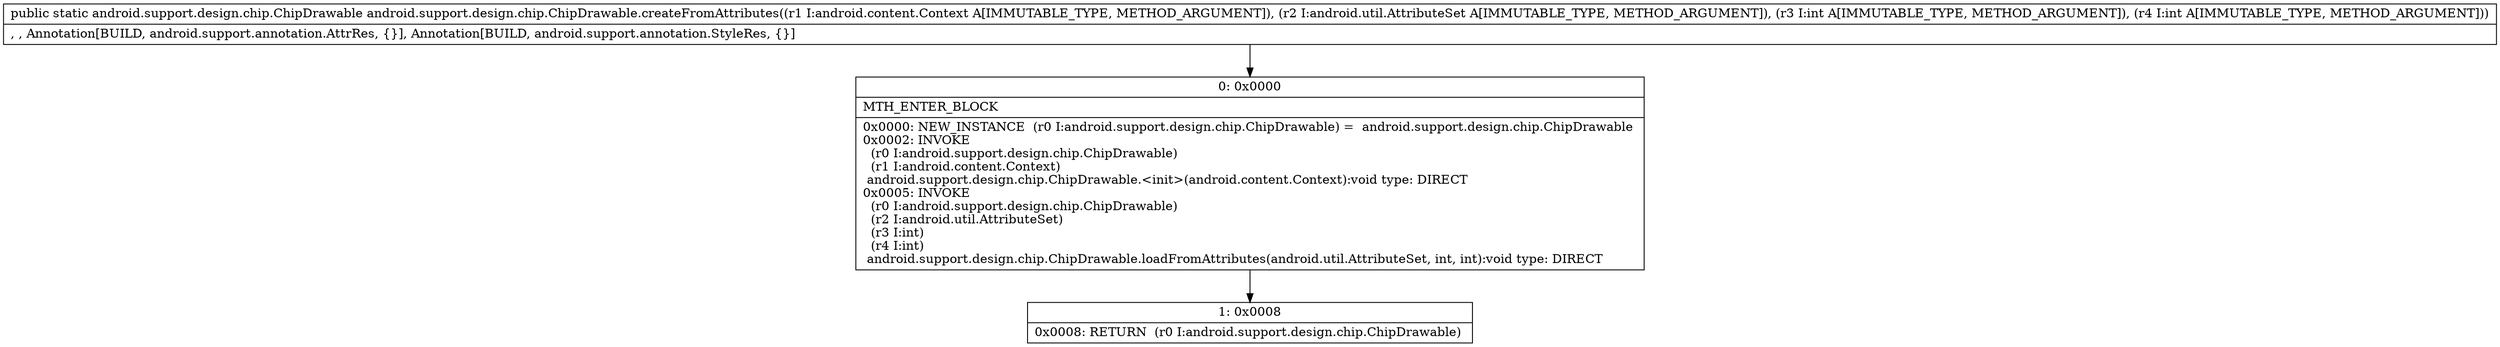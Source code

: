 digraph "CFG forandroid.support.design.chip.ChipDrawable.createFromAttributes(Landroid\/content\/Context;Landroid\/util\/AttributeSet;II)Landroid\/support\/design\/chip\/ChipDrawable;" {
Node_0 [shape=record,label="{0\:\ 0x0000|MTH_ENTER_BLOCK\l|0x0000: NEW_INSTANCE  (r0 I:android.support.design.chip.ChipDrawable) =  android.support.design.chip.ChipDrawable \l0x0002: INVOKE  \l  (r0 I:android.support.design.chip.ChipDrawable)\l  (r1 I:android.content.Context)\l android.support.design.chip.ChipDrawable.\<init\>(android.content.Context):void type: DIRECT \l0x0005: INVOKE  \l  (r0 I:android.support.design.chip.ChipDrawable)\l  (r2 I:android.util.AttributeSet)\l  (r3 I:int)\l  (r4 I:int)\l android.support.design.chip.ChipDrawable.loadFromAttributes(android.util.AttributeSet, int, int):void type: DIRECT \l}"];
Node_1 [shape=record,label="{1\:\ 0x0008|0x0008: RETURN  (r0 I:android.support.design.chip.ChipDrawable) \l}"];
MethodNode[shape=record,label="{public static android.support.design.chip.ChipDrawable android.support.design.chip.ChipDrawable.createFromAttributes((r1 I:android.content.Context A[IMMUTABLE_TYPE, METHOD_ARGUMENT]), (r2 I:android.util.AttributeSet A[IMMUTABLE_TYPE, METHOD_ARGUMENT]), (r3 I:int A[IMMUTABLE_TYPE, METHOD_ARGUMENT]), (r4 I:int A[IMMUTABLE_TYPE, METHOD_ARGUMENT]))  | , , Annotation[BUILD, android.support.annotation.AttrRes, \{\}], Annotation[BUILD, android.support.annotation.StyleRes, \{\}]\l}"];
MethodNode -> Node_0;
Node_0 -> Node_1;
}

